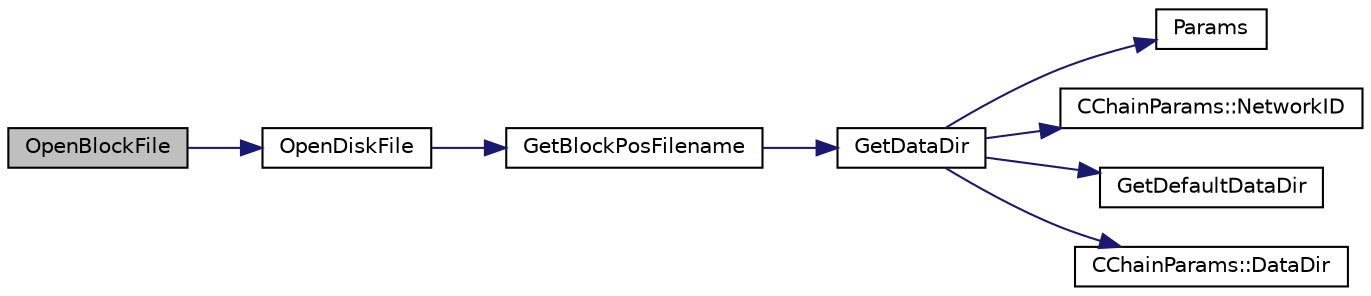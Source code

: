 digraph "OpenBlockFile"
{
  edge [fontname="Helvetica",fontsize="10",labelfontname="Helvetica",labelfontsize="10"];
  node [fontname="Helvetica",fontsize="10",shape=record];
  rankdir="LR";
  Node4492 [label="OpenBlockFile",height=0.2,width=0.4,color="black", fillcolor="grey75", style="filled", fontcolor="black"];
  Node4492 -> Node4493 [color="midnightblue",fontsize="10",style="solid",fontname="Helvetica"];
  Node4493 [label="OpenDiskFile",height=0.2,width=0.4,color="black", fillcolor="white", style="filled",URL="$dd/d7d/validation_8cpp.html#ab2be209b59654115aac034cea8ca1b17"];
  Node4493 -> Node4494 [color="midnightblue",fontsize="10",style="solid",fontname="Helvetica"];
  Node4494 [label="GetBlockPosFilename",height=0.2,width=0.4,color="black", fillcolor="white", style="filled",URL="$dd/d7d/validation_8cpp.html#a14ff9fb82bd3b6a8d7887f68873cdc4d",tooltip="Translation to a filesystem path. "];
  Node4494 -> Node4495 [color="midnightblue",fontsize="10",style="solid",fontname="Helvetica"];
  Node4495 [label="GetDataDir",height=0.2,width=0.4,color="black", fillcolor="white", style="filled",URL="$df/d2d/util_8cpp.html#ab83866a054745d4b30a3948a1b44beba"];
  Node4495 -> Node4496 [color="midnightblue",fontsize="10",style="solid",fontname="Helvetica"];
  Node4496 [label="Params",height=0.2,width=0.4,color="black", fillcolor="white", style="filled",URL="$df/dbf/chainparams_8cpp.html#ace5c5b706d71a324a417dd2db394fd4a",tooltip="Return the currently selected parameters. "];
  Node4495 -> Node4497 [color="midnightblue",fontsize="10",style="solid",fontname="Helvetica"];
  Node4497 [label="CChainParams::NetworkID",height=0.2,width=0.4,color="black", fillcolor="white", style="filled",URL="$d1/d4f/class_c_chain_params.html#a90dc493ec0c0325c98c3ac06eb99862b"];
  Node4495 -> Node4498 [color="midnightblue",fontsize="10",style="solid",fontname="Helvetica"];
  Node4498 [label="GetDefaultDataDir",height=0.2,width=0.4,color="black", fillcolor="white", style="filled",URL="$df/d2d/util_8cpp.html#ab272995de020a3bcbf743be630e485c6"];
  Node4495 -> Node4499 [color="midnightblue",fontsize="10",style="solid",fontname="Helvetica"];
  Node4499 [label="CChainParams::DataDir",height=0.2,width=0.4,color="black", fillcolor="white", style="filled",URL="$d1/d4f/class_c_chain_params.html#a959488b5d8e6fe62857940b831d73a78"];
}
